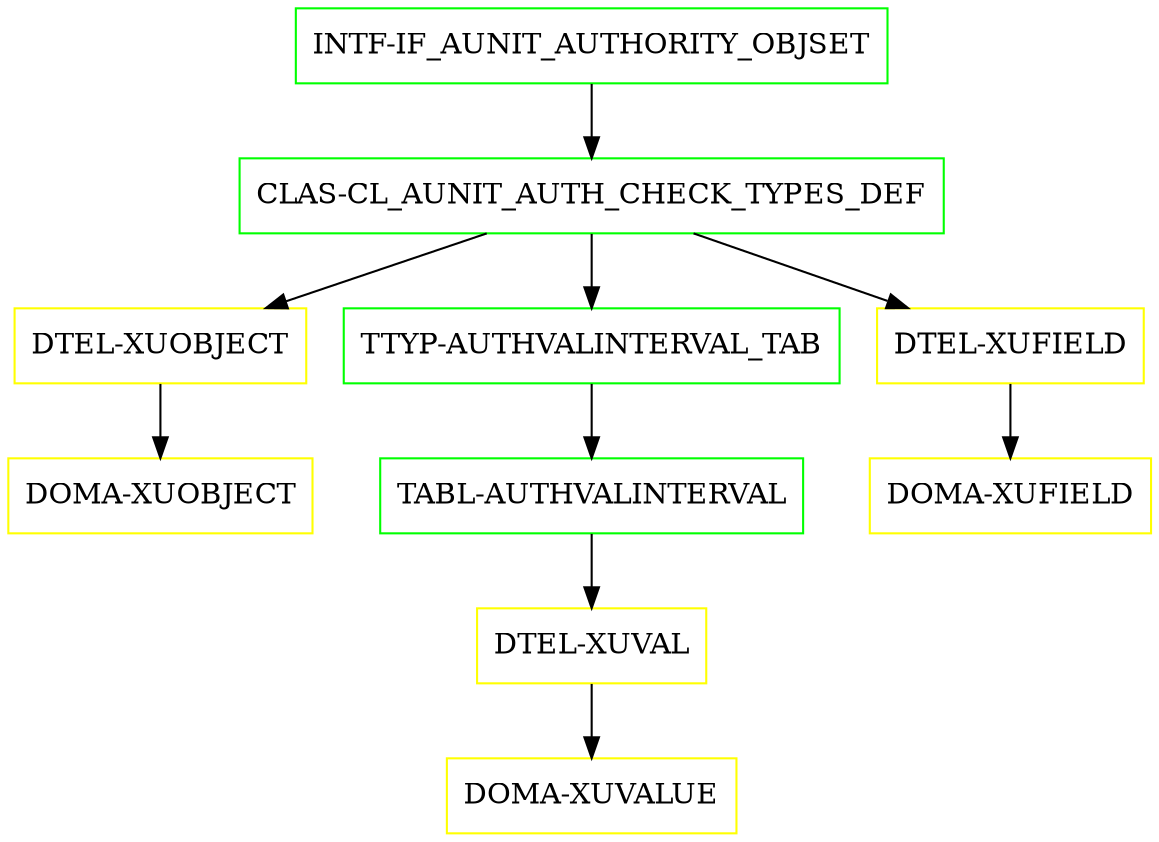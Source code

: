 digraph G {
  "INTF-IF_AUNIT_AUTHORITY_OBJSET" [shape=box,color=green];
  "CLAS-CL_AUNIT_AUTH_CHECK_TYPES_DEF" [shape=box,color=green,URL="./CLAS_CL_AUNIT_AUTH_CHECK_TYPES_DEF.html"];
  "DTEL-XUOBJECT" [shape=box,color=yellow,URL="./DTEL_XUOBJECT.html"];
  "DOMA-XUOBJECT" [shape=box,color=yellow,URL="./DOMA_XUOBJECT.html"];
  "TTYP-AUTHVALINTERVAL_TAB" [shape=box,color=green,URL="./TTYP_AUTHVALINTERVAL_TAB.html"];
  "TABL-AUTHVALINTERVAL" [shape=box,color=green,URL="./TABL_AUTHVALINTERVAL.html"];
  "DTEL-XUVAL" [shape=box,color=yellow,URL="./DTEL_XUVAL.html"];
  "DOMA-XUVALUE" [shape=box,color=yellow,URL="./DOMA_XUVALUE.html"];
  "DTEL-XUFIELD" [shape=box,color=yellow,URL="./DTEL_XUFIELD.html"];
  "DOMA-XUFIELD" [shape=box,color=yellow,URL="./DOMA_XUFIELD.html"];
  "INTF-IF_AUNIT_AUTHORITY_OBJSET" -> "CLAS-CL_AUNIT_AUTH_CHECK_TYPES_DEF";
  "CLAS-CL_AUNIT_AUTH_CHECK_TYPES_DEF" -> "DTEL-XUFIELD";
  "CLAS-CL_AUNIT_AUTH_CHECK_TYPES_DEF" -> "TTYP-AUTHVALINTERVAL_TAB";
  "CLAS-CL_AUNIT_AUTH_CHECK_TYPES_DEF" -> "DTEL-XUOBJECT";
  "DTEL-XUOBJECT" -> "DOMA-XUOBJECT";
  "TTYP-AUTHVALINTERVAL_TAB" -> "TABL-AUTHVALINTERVAL";
  "TABL-AUTHVALINTERVAL" -> "DTEL-XUVAL";
  "DTEL-XUVAL" -> "DOMA-XUVALUE";
  "DTEL-XUFIELD" -> "DOMA-XUFIELD";
}
